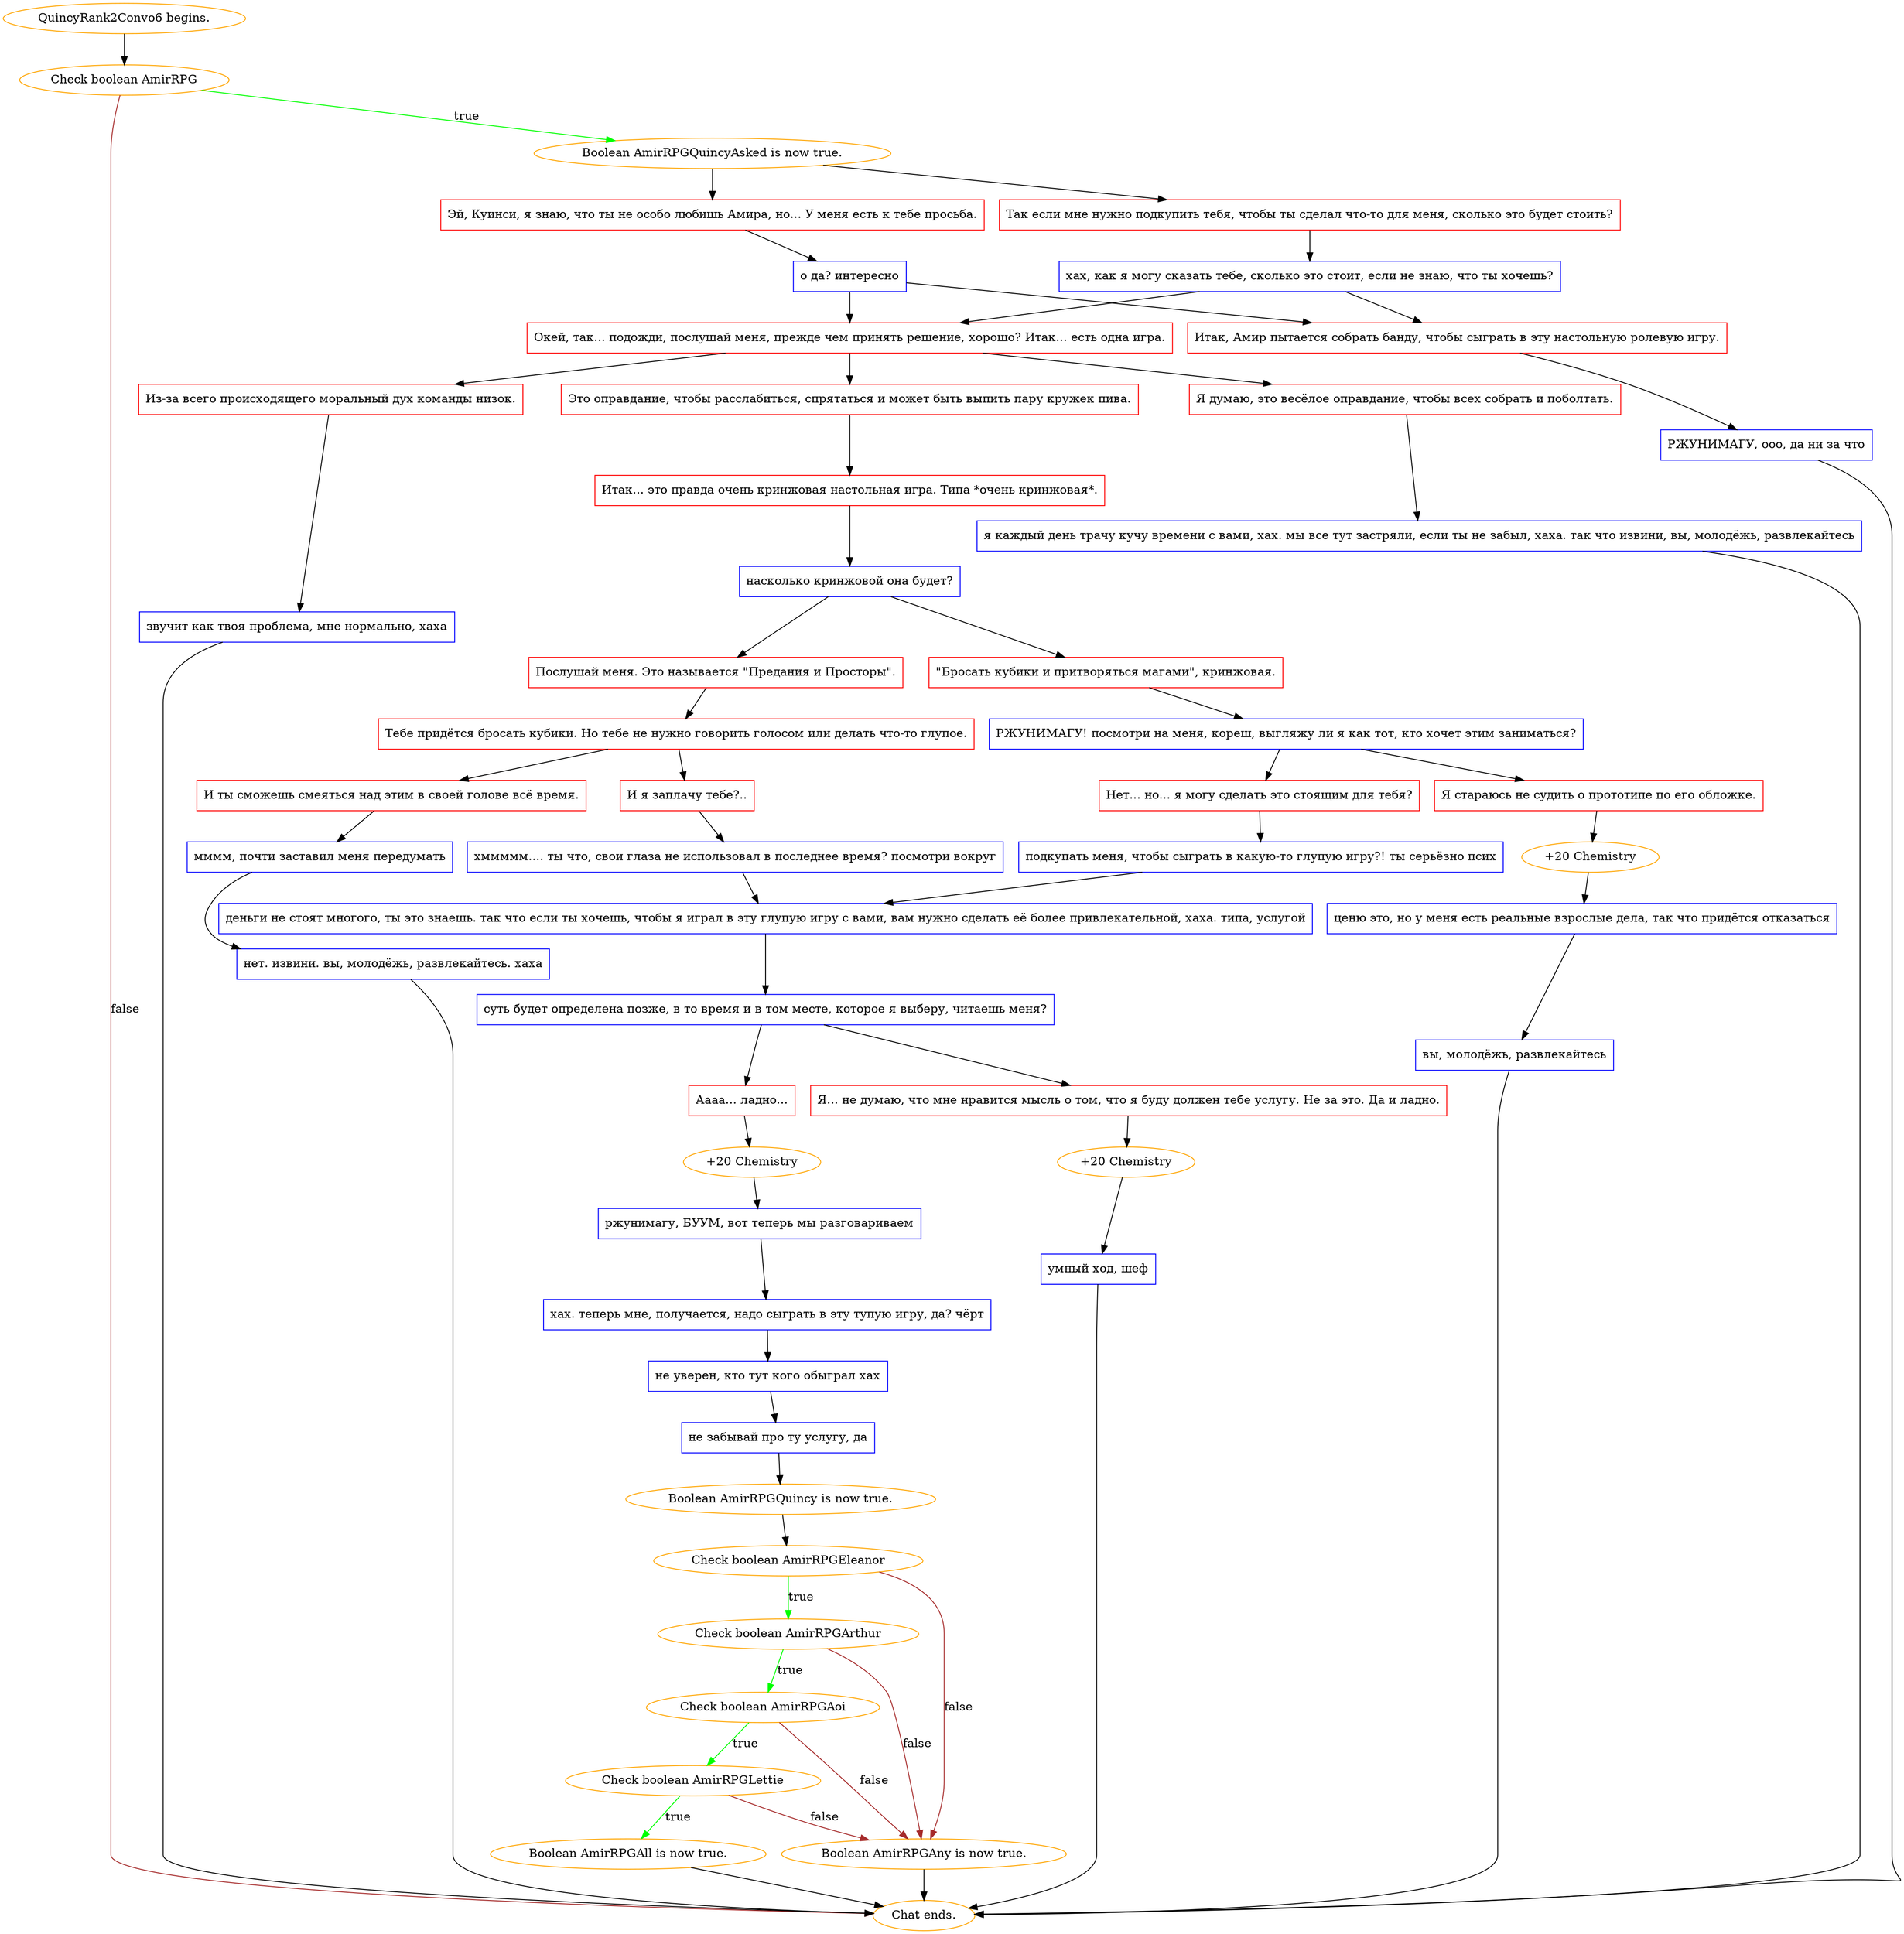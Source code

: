 digraph {
	"QuincyRank2Convo6 begins." [color=orange];
		"QuincyRank2Convo6 begins." -> j1412837103;
	j1412837103 [label="Check boolean AmirRPG",color=orange];
		j1412837103 -> j2101478979 [label=true,color=green];
		j1412837103 -> "Chat ends." [label=false,color=brown];
	j2101478979 [label="Boolean AmirRPGQuincyAsked is now true.",color=orange];
		j2101478979 -> j3815452727;
		j2101478979 -> j611313957;
	"Chat ends." [color=orange];
	j3815452727 [label="Эй, Куинси, я знаю, что ты не особо любишь Амира, но... У меня есть к тебе просьба.",shape=box,color=red];
		j3815452727 -> j11583022;
	j611313957 [label="Так если мне нужно подкупить тебя, чтобы ты сделал что-то для меня, сколько это будет стоить?",shape=box,color=red];
		j611313957 -> j342952845;
	j11583022 [label="о да? интересно",shape=box,color=blue];
		j11583022 -> j223971799;
		j11583022 -> j3275235092;
	j342952845 [label="хах, как я могу сказать тебе, сколько это стоит, если не знаю, что ты хочешь?",shape=box,color=blue];
		j342952845 -> j223971799;
		j342952845 -> j3275235092;
	j223971799 [label="Окей, так... подожди, послушай меня, прежде чем принять решение, хорошо? Итак... есть одна игра.",shape=box,color=red];
		j223971799 -> j2363562539;
		j223971799 -> j3230988766;
		j223971799 -> j3376860051;
	j3275235092 [label="Итак, Амир пытается собрать банду, чтобы сыграть в эту настольную ролевую игру.",shape=box,color=red];
		j3275235092 -> j1739133626;
	j2363562539 [label="Я думаю, это весёлое оправдание, чтобы всех собрать и поболтать.",shape=box,color=red];
		j2363562539 -> j1659143043;
	j3230988766 [label="Это оправдание, чтобы расслабиться, спрятаться и может быть выпить пару кружек пива.",shape=box,color=red];
		j3230988766 -> j872644280;
	j3376860051 [label="Из-за всего происходящего моральный дух команды низок.",shape=box,color=red];
		j3376860051 -> j2038185183;
	j1739133626 [label="РЖУНИМАГУ, ооо, да ни за что",shape=box,color=blue];
		j1739133626 -> "Chat ends.";
	j1659143043 [label="я каждый день трачу кучу времени с вами, хах. мы все тут застряли, если ты не забыл, хаха. так что извини, вы, молодёжь, развлекайтесь",shape=box,color=blue];
		j1659143043 -> "Chat ends.";
	j872644280 [label="Итак... это правда очень кринжовая настольная игра. Типа *очень кринжовая*.",shape=box,color=red];
		j872644280 -> j2341135597;
	j2038185183 [label="звучит как твоя проблема, мне нормально, хаха",shape=box,color=blue];
		j2038185183 -> "Chat ends.";
	j2341135597 [label="насколько кринжовой она будет?",shape=box,color=blue];
		j2341135597 -> j2869225212;
		j2341135597 -> j868737068;
	j2869225212 [label="\"Бросать кубики и притворяться магами\", кринжовая.",shape=box,color=red];
		j2869225212 -> j2674533008;
	j868737068 [label="Послушай меня. Это называется \"Предания и Просторы\".",shape=box,color=red];
		j868737068 -> j2798736907;
	j2674533008 [label="РЖУНИМАГУ! посмотри на меня, кореш, выгляжу ли я как тот, кто хочет этим заниматься?",shape=box,color=blue];
		j2674533008 -> j3345880577;
		j2674533008 -> j1464251574;
	j2798736907 [label="Тебе придётся бросать кубики. Но тебе не нужно говорить голосом или делать что-то глупое.",shape=box,color=red];
		j2798736907 -> j1726996790;
		j2798736907 -> j182316613;
	j3345880577 [label="Я стараюсь не судить о прототипе по его обложке.",shape=box,color=red];
		j3345880577 -> j3720885193;
	j1464251574 [label="Нет... но... я могу сделать это стоящим для тебя?",shape=box,color=red];
		j1464251574 -> j436682041;
	j1726996790 [label="И я заплачу тебе?..",shape=box,color=red];
		j1726996790 -> j4277506860;
	j182316613 [label="И ты сможешь смеяться над этим в своей голове всё время.",shape=box,color=red];
		j182316613 -> j63556065;
	j3720885193 [label="+20 Chemistry",color=orange];
		j3720885193 -> j2251643160;
	j436682041 [label="подкупать меня, чтобы сыграть в какую-то глупую игру?! ты серьёзно псих",shape=box,color=blue];
		j436682041 -> j766770581;
	j4277506860 [label="хммммм.... ты что, свои глаза не использовал в последнее время? посмотри вокруг",shape=box,color=blue];
		j4277506860 -> j766770581;
	j63556065 [label="мммм, почти заставил меня передумать",shape=box,color=blue];
		j63556065 -> j2524444773;
	j2251643160 [label="ценю это, но у меня есть реальные взрослые дела, так что придётся отказаться",shape=box,color=blue];
		j2251643160 -> j470383062;
	j766770581 [label="деньги не стоят многого, ты это знаешь. так что если ты хочешь, чтобы я играл в эту глупую игру с вами, вам нужно сделать её более привлекательной, хаха. типа, услугой",shape=box,color=blue];
		j766770581 -> j2911382672;
	j2524444773 [label="нет. извини. вы, молодёжь, развлекайтесь. хаха",shape=box,color=blue];
		j2524444773 -> "Chat ends.";
	j470383062 [label="вы, молодёжь, развлекайтесь",shape=box,color=blue];
		j470383062 -> "Chat ends.";
	j2911382672 [label="суть будет определена позже, в то время и в том месте, которое я выберу, читаешь меня?",shape=box,color=blue];
		j2911382672 -> j3922927103;
		j2911382672 -> j1179250832;
	j3922927103 [label="Аааа... ладно...",shape=box,color=red];
		j3922927103 -> j2601371860;
	j1179250832 [label="Я... не думаю, что мне нравится мысль о том, что я буду должен тебе услугу. Не за это. Да и ладно.",shape=box,color=red];
		j1179250832 -> j188771519;
	j2601371860 [label="+20 Chemistry",color=orange];
		j2601371860 -> j1964720083;
	j188771519 [label="+20 Chemistry",color=orange];
		j188771519 -> j3692326987;
	j1964720083 [label="ржунимагу, БУУМ, вот теперь мы разговариваем",shape=box,color=blue];
		j1964720083 -> j1689391709;
	j3692326987 [label="умный ход, шеф",shape=box,color=blue];
		j3692326987 -> "Chat ends.";
	j1689391709 [label="хах. теперь мне, получается, надо сыграть в эту тупую игру, да? чёрт",shape=box,color=blue];
		j1689391709 -> j184303376;
	j184303376 [label="не уверен, кто тут кого обыграл хах",shape=box,color=blue];
		j184303376 -> j3841648997;
	j3841648997 [label="не забывай про ту услугу, да",shape=box,color=blue];
		j3841648997 -> j1432973675;
	j1432973675 [label="Boolean AmirRPGQuincy is now true.",color=orange];
		j1432973675 -> j1143766779;
	j1143766779 [label="Check boolean AmirRPGEleanor",color=orange];
		j1143766779 -> j2738107974 [label=true,color=green];
		j1143766779 -> j1992773596 [label=false,color=brown];
	j2738107974 [label="Check boolean AmirRPGArthur",color=orange];
		j2738107974 -> j3183237972 [label=true,color=green];
		j2738107974 -> j1992773596 [label=false,color=brown];
	j1992773596 [label="Boolean AmirRPGAny is now true.",color=orange];
		j1992773596 -> "Chat ends.";
	j3183237972 [label="Check boolean AmirRPGAoi",color=orange];
		j3183237972 -> j3978111885 [label=true,color=green];
		j3183237972 -> j1992773596 [label=false,color=brown];
	j3978111885 [label="Check boolean AmirRPGLettie",color=orange];
		j3978111885 -> j2677000302 [label=true,color=green];
		j3978111885 -> j1992773596 [label=false,color=brown];
	j2677000302 [label="Boolean AmirRPGAll is now true.",color=orange];
		j2677000302 -> "Chat ends.";
}
